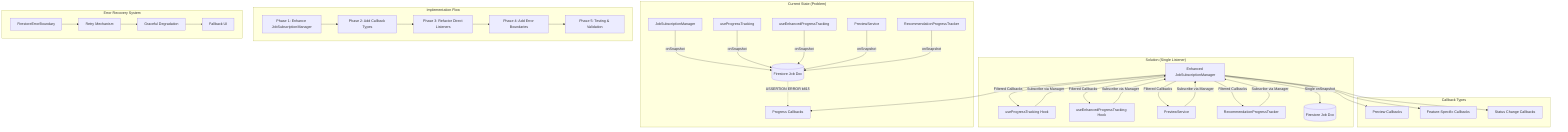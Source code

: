 graph TB
    subgraph "Current State (Problem)"
        A1[JobSubscriptionManager]
        A2[useProgressTracking]
        A3[useEnhancedProgressTracking]
        A4[PreviewService]
        A5[RecommendationProgressTracker]
        
        F1[(Firestore Job Doc)]
        
        A1 -->|onSnapshot| F1
        A2 -->|onSnapshot| F1
        A3 -->|onSnapshot| F1
        A4 -->|onSnapshot| F1
        A5 -->|onSnapshot| F1
        
        F1 -.->|ASSERTION ERROR b815| E1[Error State]
    end
    
    subgraph "Solution (Single Listener)"
        B1[Enhanced JobSubscriptionManager]
        B2[useProgressTracking Hook]
        B3[useEnhancedProgressTracking Hook]
        B4[PreviewService]
        B5[RecommendationProgressTracker]
        
        F2[(Firestore Job Doc)]
        
        B1 -->|Single onSnapshot| F2
        B2 -->|Subscribe via Manager| B1
        B3 -->|Subscribe via Manager| B1
        B4 -->|Subscribe via Manager| B1
        B5 -->|Subscribe via Manager| B1
        
        B1 -->|Filtered Callbacks| B2
        B1 -->|Filtered Callbacks| B3
        B1 -->|Filtered Callbacks| B4
        B1 -->|Filtered Callbacks| B5
    end
    
    subgraph "Implementation Flow"
        C1[Phase 1: Enhance JobSubscriptionManager]
        C2[Phase 2: Add Callback Types]
        C3[Phase 3: Refactor Direct Listeners]
        C4[Phase 4: Add Error Boundaries]
        C5[Phase 5: Testing & Validation]
        
        C1 --> C2
        C2 --> C3
        C3 --> C4
        C4 --> C5
    end
    
    subgraph "Error Recovery System"
        D1[FirestoreErrorBoundary]
        D2[Retry Mechanism]
        D3[Graceful Degradation]
        D4[Fallback UI]
        
        D1 --> D2
        D2 --> D3
        D3 --> D4
    end
    
    subgraph "Callback Types"
        E1[Progress Callbacks]
        E2[Preview Callbacks]
        E3[Feature-Specific Callbacks]
        E4[Status Change Callbacks]
        
        B1 --> E1
        B1 --> E2
        B1 --> E3
        B1 --> E4
    end